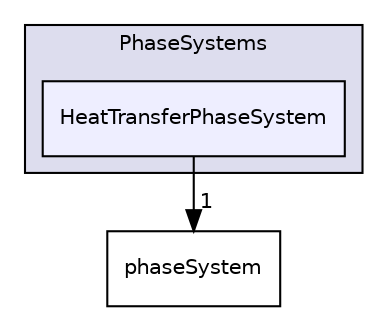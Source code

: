 digraph "applications/solvers/multiphase/reactingEulerFoam/phaseSystems/PhaseSystems/HeatTransferPhaseSystem" {
  bgcolor=transparent;
  compound=true
  node [ fontsize="10", fontname="Helvetica"];
  edge [ labelfontsize="10", labelfontname="Helvetica"];
  subgraph clusterdir_c627f8d06e3fbe3e1652be08cdac264e {
    graph [ bgcolor="#ddddee", pencolor="black", label="PhaseSystems" fontname="Helvetica", fontsize="10", URL="dir_c627f8d06e3fbe3e1652be08cdac264e.html"]
  dir_a600a9b74cb61a09148fc5086c7b7eb8 [shape=box, label="HeatTransferPhaseSystem", style="filled", fillcolor="#eeeeff", pencolor="black", URL="dir_a600a9b74cb61a09148fc5086c7b7eb8.html"];
  }
  dir_7509d8d92cb58752c5df482bcefba223 [shape=box label="phaseSystem" URL="dir_7509d8d92cb58752c5df482bcefba223.html"];
  dir_a600a9b74cb61a09148fc5086c7b7eb8->dir_7509d8d92cb58752c5df482bcefba223 [headlabel="1", labeldistance=1.5 headhref="dir_000364_000361.html"];
}

